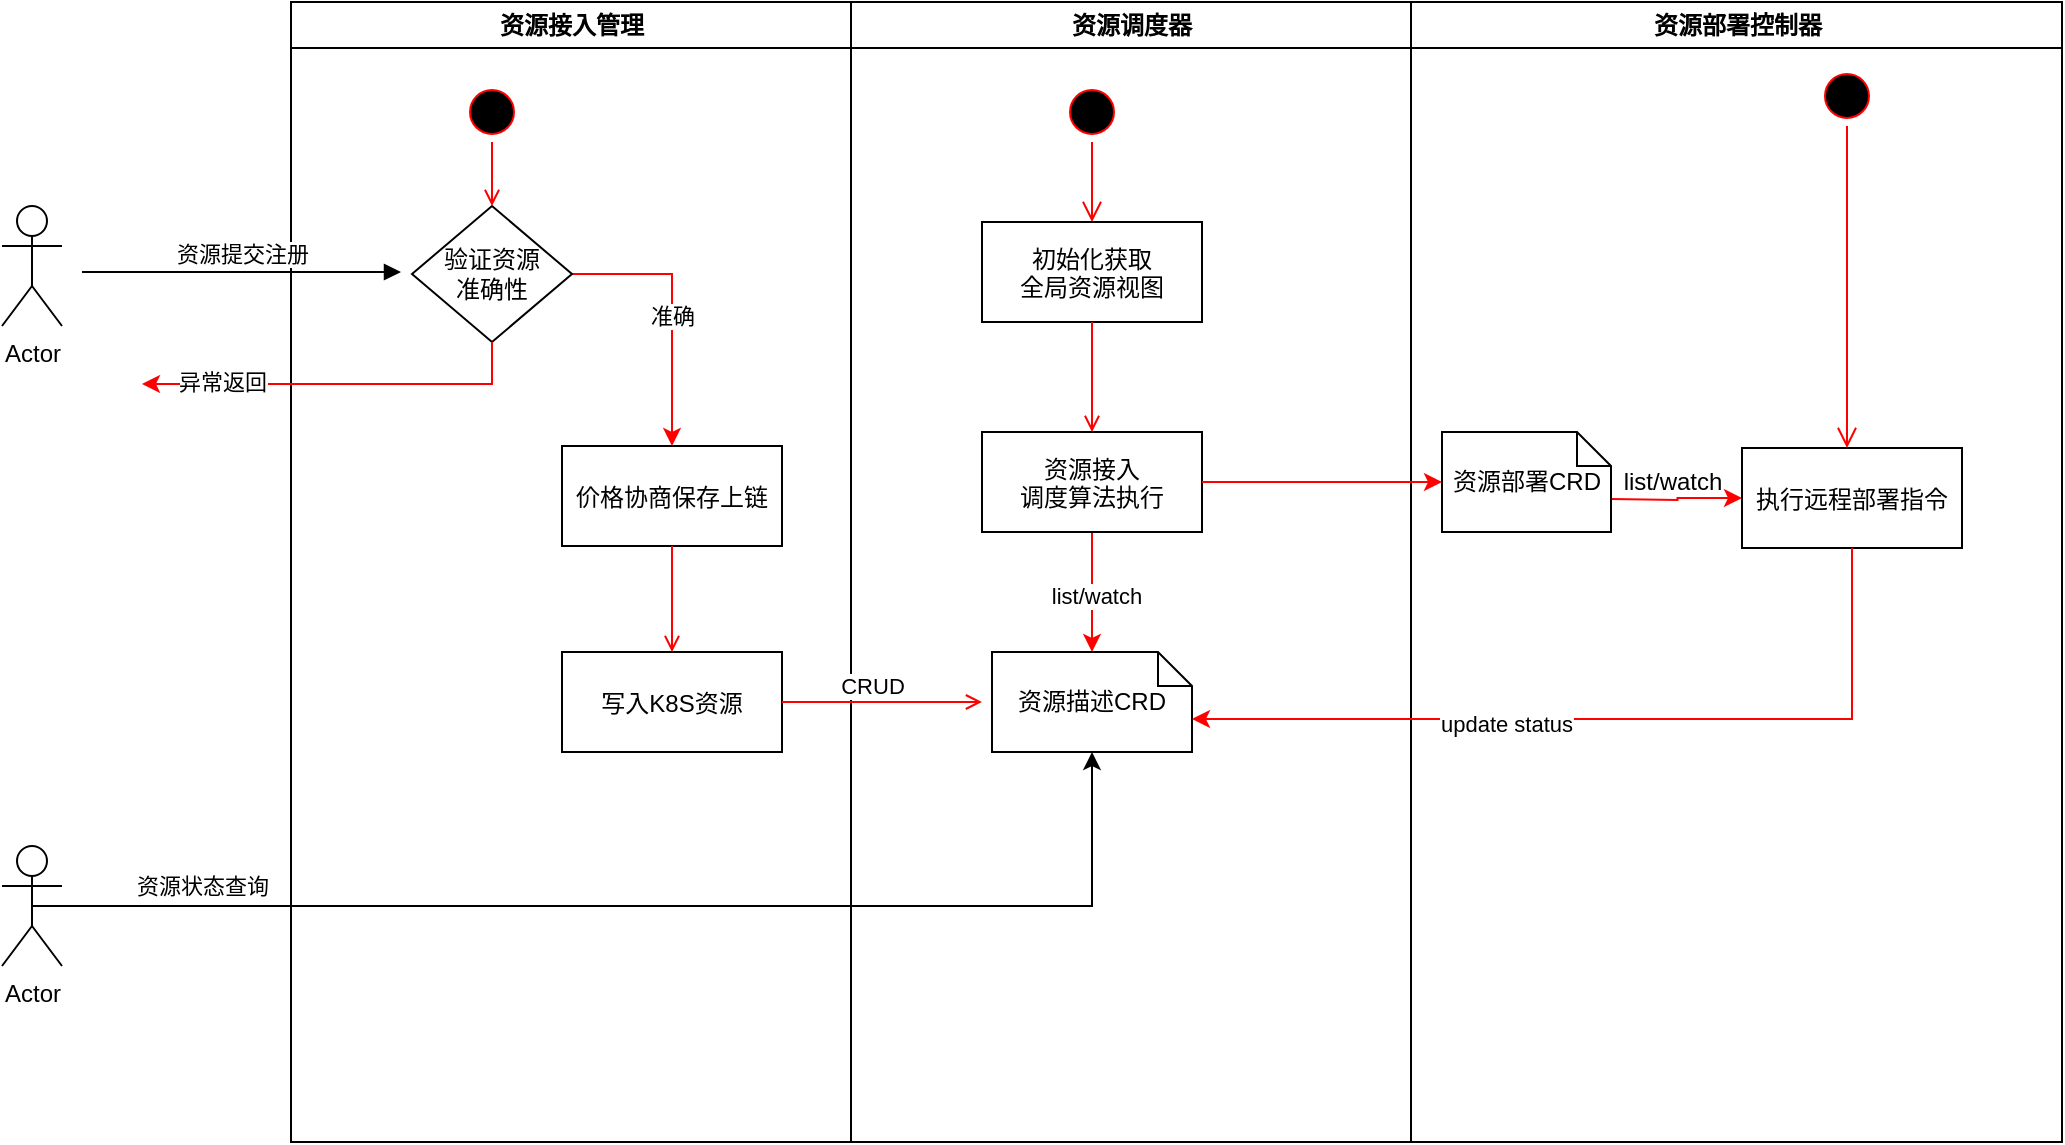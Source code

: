 <mxfile version="14.2.9" type="github">
  <diagram name="Page-1" id="e7e014a7-5840-1c2e-5031-d8a46d1fe8dd">
    <mxGraphModel dx="788" dy="613" grid="1" gridSize="10" guides="1" tooltips="1" connect="1" arrows="1" fold="1" page="1" pageScale="1" pageWidth="1169" pageHeight="826" background="#ffffff" math="0" shadow="0">
      <root>
        <mxCell id="0" />
        <mxCell id="1" parent="0" />
        <mxCell id="2" value="资源接入管理" style="swimlane;whiteSpace=wrap" parent="1" vertex="1">
          <mxGeometry x="164.5" y="128" width="280" height="570" as="geometry" />
        </mxCell>
        <mxCell id="5" value="" style="ellipse;shape=startState;fillColor=#000000;strokeColor=#ff0000;" parent="2" vertex="1">
          <mxGeometry x="85.5" y="40" width="30" height="30" as="geometry" />
        </mxCell>
        <mxCell id="8" value="价格协商保存上链" style="" parent="2" vertex="1">
          <mxGeometry x="135.5" y="222" width="110" height="50" as="geometry" />
        </mxCell>
        <mxCell id="10" value="写入K8S资源" style="" parent="2" vertex="1">
          <mxGeometry x="135.5" y="325" width="110" height="50" as="geometry" />
        </mxCell>
        <mxCell id="11" value="" style="endArrow=open;strokeColor=#FF0000;endFill=1;rounded=0" parent="2" source="8" target="10" edge="1">
          <mxGeometry relative="1" as="geometry" />
        </mxCell>
        <mxCell id="1ZK6b1DigH0FIfmaJFkL-52" style="edgeStyle=orthogonalEdgeStyle;rounded=0;orthogonalLoop=1;jettySize=auto;html=1;exitX=1;exitY=0.5;exitDx=0;exitDy=0;strokeColor=#FF0000;" edge="1" parent="2" source="1ZK6b1DigH0FIfmaJFkL-47" target="8">
          <mxGeometry relative="1" as="geometry" />
        </mxCell>
        <mxCell id="1ZK6b1DigH0FIfmaJFkL-53" value="准确" style="edgeLabel;html=1;align=center;verticalAlign=middle;resizable=0;points=[];" vertex="1" connectable="0" parent="1ZK6b1DigH0FIfmaJFkL-52">
          <mxGeometry x="0.038" relative="1" as="geometry">
            <mxPoint as="offset" />
          </mxGeometry>
        </mxCell>
        <mxCell id="1ZK6b1DigH0FIfmaJFkL-47" value="&lt;span&gt;验证资源&lt;br&gt;准确性&lt;/span&gt;" style="rhombus;whiteSpace=wrap;html=1;" vertex="1" parent="2">
          <mxGeometry x="60.5" y="102" width="80" height="68" as="geometry" />
        </mxCell>
        <mxCell id="1ZK6b1DigH0FIfmaJFkL-48" value="" style="endArrow=open;strokeColor=#FF0000;endFill=1;rounded=0;exitX=0.5;exitY=1;exitDx=0;exitDy=0;" edge="1" parent="2" source="5" target="1ZK6b1DigH0FIfmaJFkL-47">
          <mxGeometry relative="1" as="geometry">
            <mxPoint x="100.5" y="160" as="sourcePoint" />
            <mxPoint x="265" y="340" as="targetPoint" />
          </mxGeometry>
        </mxCell>
        <mxCell id="3" value="资源调度器" style="swimlane;whiteSpace=wrap" parent="1" vertex="1">
          <mxGeometry x="444.5" y="128" width="280" height="570" as="geometry" />
        </mxCell>
        <mxCell id="13" value="" style="ellipse;shape=startState;fillColor=#000000;strokeColor=#ff0000;" parent="3" vertex="1">
          <mxGeometry x="105.5" y="40" width="30" height="30" as="geometry" />
        </mxCell>
        <mxCell id="14" value="" style="edgeStyle=elbowEdgeStyle;elbow=horizontal;verticalAlign=bottom;endArrow=open;endSize=8;strokeColor=#FF0000;endFill=1;rounded=0" parent="3" source="13" target="15" edge="1">
          <mxGeometry x="85.5" y="20" as="geometry">
            <mxPoint x="100.5" y="90" as="targetPoint" />
          </mxGeometry>
        </mxCell>
        <mxCell id="15" value="初始化获取&#xa;全局资源视图" style="" parent="3" vertex="1">
          <mxGeometry x="65.5" y="110" width="110" height="50" as="geometry" />
        </mxCell>
        <mxCell id="1ZK6b1DigH0FIfmaJFkL-57" style="edgeStyle=orthogonalEdgeStyle;rounded=0;orthogonalLoop=1;jettySize=auto;html=1;entryX=0.5;entryY=0;entryDx=0;entryDy=0;entryPerimeter=0;strokeColor=#FF0000;" edge="1" parent="3" source="16" target="31">
          <mxGeometry relative="1" as="geometry" />
        </mxCell>
        <mxCell id="1ZK6b1DigH0FIfmaJFkL-58" value="list/watch" style="edgeLabel;html=1;align=center;verticalAlign=middle;resizable=0;points=[];" vertex="1" connectable="0" parent="1ZK6b1DigH0FIfmaJFkL-57">
          <mxGeometry x="0.054" y="2" relative="1" as="geometry">
            <mxPoint as="offset" />
          </mxGeometry>
        </mxCell>
        <mxCell id="16" value="资源接入&#xa;调度算法执行" style="" parent="3" vertex="1">
          <mxGeometry x="65.5" y="215" width="110" height="50" as="geometry" />
        </mxCell>
        <mxCell id="17" value="" style="endArrow=open;strokeColor=#FF0000;endFill=1;rounded=0" parent="3" source="15" target="16" edge="1">
          <mxGeometry relative="1" as="geometry" />
        </mxCell>
        <mxCell id="31" value="资源描述CRD" style="shape=note;whiteSpace=wrap;size=17" parent="3" vertex="1">
          <mxGeometry x="70.5" y="325" width="100" height="50" as="geometry" />
        </mxCell>
        <mxCell id="4" value="资源部署控制器" style="swimlane;whiteSpace=wrap" parent="1" vertex="1">
          <mxGeometry x="724.5" y="128" width="325.5" height="570" as="geometry" />
        </mxCell>
        <mxCell id="1ZK6b1DigH0FIfmaJFkL-68" style="edgeStyle=orthogonalEdgeStyle;rounded=0;orthogonalLoop=1;jettySize=auto;html=1;exitX=0;exitY=0;exitDx=94.5;exitDy=33.5;exitPerimeter=0;entryX=0;entryY=0.5;entryDx=0;entryDy=0;strokeColor=#FF0000;" edge="1" parent="4" target="1ZK6b1DigH0FIfmaJFkL-64">
          <mxGeometry relative="1" as="geometry">
            <mxPoint x="100" y="248.5" as="sourcePoint" />
          </mxGeometry>
        </mxCell>
        <mxCell id="1ZK6b1DigH0FIfmaJFkL-60" value="资源部署CRD" style="shape=note;whiteSpace=wrap;size=17" vertex="1" parent="4">
          <mxGeometry x="15.5" y="215" width="84.5" height="50" as="geometry" />
        </mxCell>
        <mxCell id="1ZK6b1DigH0FIfmaJFkL-62" value="" style="ellipse;shape=startState;fillColor=#000000;strokeColor=#ff0000;" vertex="1" parent="4">
          <mxGeometry x="203" y="32" width="30" height="30" as="geometry" />
        </mxCell>
        <mxCell id="1ZK6b1DigH0FIfmaJFkL-63" value="" style="edgeStyle=elbowEdgeStyle;elbow=horizontal;verticalAlign=bottom;endArrow=open;endSize=8;strokeColor=#FF0000;endFill=1;rounded=0" edge="1" parent="4" source="1ZK6b1DigH0FIfmaJFkL-62" target="1ZK6b1DigH0FIfmaJFkL-64">
          <mxGeometry x="-261.5" y="-116" as="geometry">
            <mxPoint x="-246.5" y="-46" as="targetPoint" />
          </mxGeometry>
        </mxCell>
        <mxCell id="1ZK6b1DigH0FIfmaJFkL-64" value="执行远程部署指令" style="" vertex="1" parent="4">
          <mxGeometry x="165.5" y="223" width="110" height="50" as="geometry" />
        </mxCell>
        <mxCell id="1ZK6b1DigH0FIfmaJFkL-69" value="list/watch" style="text;html=1;align=center;verticalAlign=middle;resizable=0;points=[];autosize=1;" vertex="1" parent="4">
          <mxGeometry x="100" y="230" width="60" height="20" as="geometry" />
        </mxCell>
        <mxCell id="20" value="" style="endArrow=open;strokeColor=#FF0000;endFill=1;rounded=0" parent="1" source="10" edge="1">
          <mxGeometry relative="1" as="geometry">
            <mxPoint x="510" y="478" as="targetPoint" />
          </mxGeometry>
        </mxCell>
        <mxCell id="1ZK6b1DigH0FIfmaJFkL-59" value="CRUD" style="edgeLabel;html=1;align=center;verticalAlign=middle;resizable=0;points=[];" vertex="1" connectable="0" parent="20">
          <mxGeometry x="-0.346" y="-1" relative="1" as="geometry">
            <mxPoint x="12.5" y="-9" as="offset" />
          </mxGeometry>
        </mxCell>
        <mxCell id="1ZK6b1DigH0FIfmaJFkL-41" value="Actor" style="shape=umlActor;verticalLabelPosition=bottom;verticalAlign=top;html=1;" vertex="1" parent="1">
          <mxGeometry x="20" y="230" width="30" height="60" as="geometry" />
        </mxCell>
        <mxCell id="1ZK6b1DigH0FIfmaJFkL-42" value="资源提交注册" style="html=1;verticalAlign=bottom;endArrow=block;" edge="1" parent="1">
          <mxGeometry relative="1" as="geometry">
            <mxPoint x="60" y="263" as="sourcePoint" />
            <mxPoint x="219.5" y="263" as="targetPoint" />
          </mxGeometry>
        </mxCell>
        <mxCell id="1ZK6b1DigH0FIfmaJFkL-55" style="edgeStyle=orthogonalEdgeStyle;rounded=0;orthogonalLoop=1;jettySize=auto;html=1;exitX=0.5;exitY=1;exitDx=0;exitDy=0;strokeColor=#FF0000;" edge="1" parent="1" source="1ZK6b1DigH0FIfmaJFkL-47">
          <mxGeometry relative="1" as="geometry">
            <mxPoint x="90" y="319" as="targetPoint" />
            <Array as="points">
              <mxPoint x="265" y="319" />
              <mxPoint x="90" y="319" />
            </Array>
          </mxGeometry>
        </mxCell>
        <mxCell id="1ZK6b1DigH0FIfmaJFkL-56" value="异常返回" style="edgeLabel;html=1;align=center;verticalAlign=middle;resizable=0;points=[];" vertex="1" connectable="0" parent="1ZK6b1DigH0FIfmaJFkL-55">
          <mxGeometry x="0.593" y="-1" relative="1" as="geometry">
            <mxPoint as="offset" />
          </mxGeometry>
        </mxCell>
        <mxCell id="1ZK6b1DigH0FIfmaJFkL-61" style="edgeStyle=orthogonalEdgeStyle;rounded=0;orthogonalLoop=1;jettySize=auto;html=1;entryX=0;entryY=0.5;entryDx=0;entryDy=0;entryPerimeter=0;strokeColor=#FF0000;" edge="1" parent="1" source="16" target="1ZK6b1DigH0FIfmaJFkL-60">
          <mxGeometry relative="1" as="geometry" />
        </mxCell>
        <mxCell id="1ZK6b1DigH0FIfmaJFkL-70" style="edgeStyle=orthogonalEdgeStyle;rounded=0;orthogonalLoop=1;jettySize=auto;html=1;exitX=0.5;exitY=1;exitDx=0;exitDy=0;strokeColor=#FF0000;entryX=0;entryY=0;entryDx=100;entryDy=33.5;entryPerimeter=0;" edge="1" parent="1" source="1ZK6b1DigH0FIfmaJFkL-64" target="31">
          <mxGeometry relative="1" as="geometry">
            <mxPoint x="660" y="490" as="targetPoint" />
          </mxGeometry>
        </mxCell>
        <mxCell id="1ZK6b1DigH0FIfmaJFkL-71" value="update status" style="edgeLabel;html=1;align=center;verticalAlign=middle;resizable=0;points=[];" vertex="1" connectable="0" parent="1ZK6b1DigH0FIfmaJFkL-70">
          <mxGeometry x="0.247" y="2" relative="1" as="geometry">
            <mxPoint as="offset" />
          </mxGeometry>
        </mxCell>
        <mxCell id="1ZK6b1DigH0FIfmaJFkL-74" style="edgeStyle=orthogonalEdgeStyle;rounded=0;orthogonalLoop=1;jettySize=auto;html=1;exitX=0.5;exitY=0.5;exitDx=0;exitDy=0;exitPerimeter=0;entryX=0.5;entryY=1;entryDx=0;entryDy=0;entryPerimeter=0;" edge="1" parent="1" source="1ZK6b1DigH0FIfmaJFkL-72" target="31">
          <mxGeometry relative="1" as="geometry" />
        </mxCell>
        <mxCell id="1ZK6b1DigH0FIfmaJFkL-75" value="资源状态查询" style="edgeLabel;html=1;align=center;verticalAlign=middle;resizable=0;points=[];" vertex="1" connectable="0" parent="1ZK6b1DigH0FIfmaJFkL-74">
          <mxGeometry x="-0.786" y="2" relative="1" as="geometry">
            <mxPoint x="20" y="-8" as="offset" />
          </mxGeometry>
        </mxCell>
        <mxCell id="1ZK6b1DigH0FIfmaJFkL-72" value="Actor" style="shape=umlActor;verticalLabelPosition=bottom;verticalAlign=top;html=1;" vertex="1" parent="1">
          <mxGeometry x="20" y="550" width="30" height="60" as="geometry" />
        </mxCell>
      </root>
    </mxGraphModel>
  </diagram>
</mxfile>
